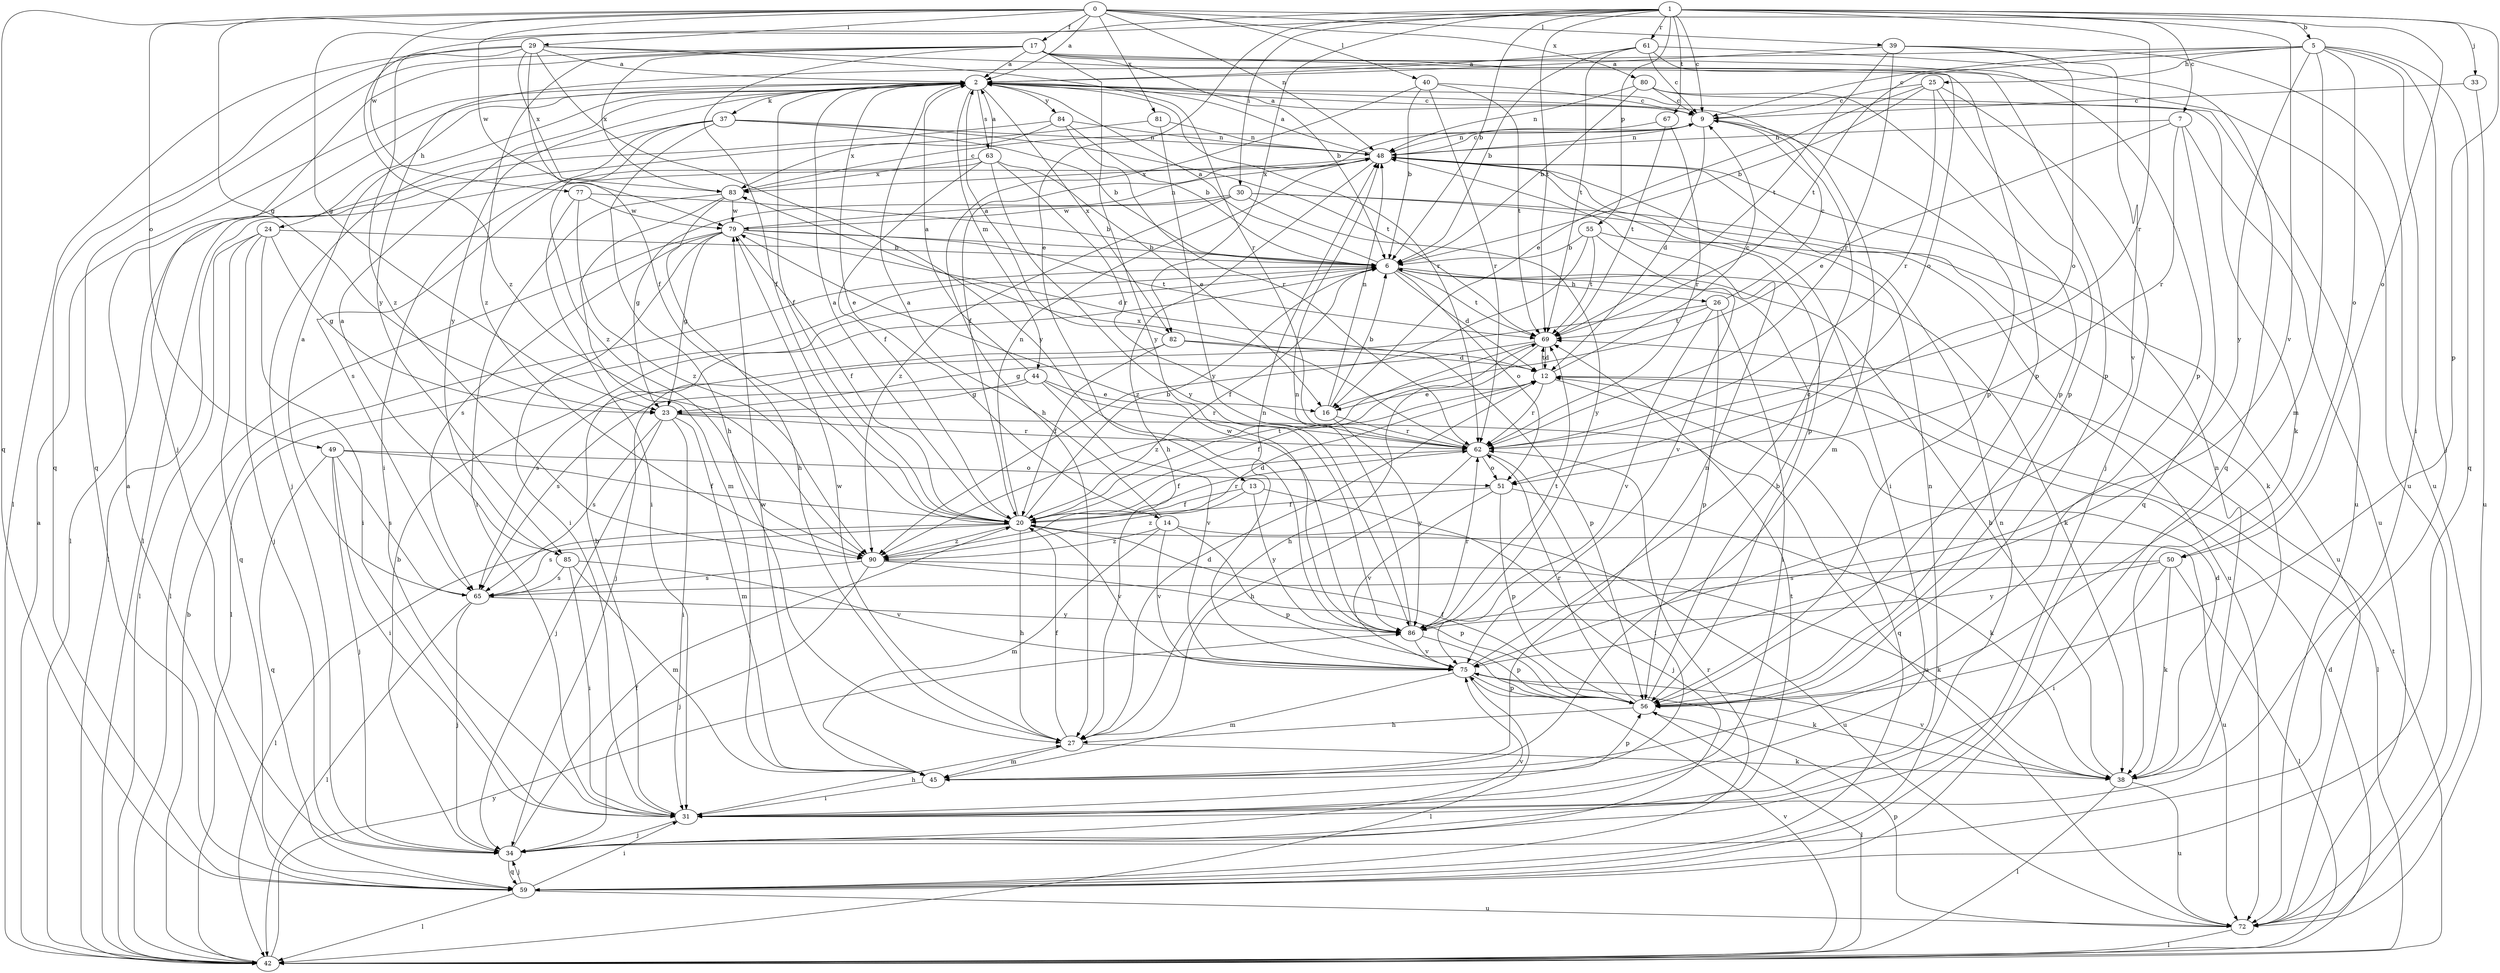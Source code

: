 strict digraph  {
0;
1;
2;
5;
6;
7;
9;
12;
13;
14;
16;
17;
20;
23;
24;
25;
26;
27;
29;
30;
31;
33;
34;
37;
38;
39;
40;
42;
44;
45;
48;
49;
50;
51;
55;
56;
59;
61;
62;
63;
65;
67;
69;
72;
75;
77;
79;
80;
81;
82;
83;
84;
85;
86;
90;
0 -> 2  [label=a];
0 -> 17  [label=f];
0 -> 23  [label=g];
0 -> 29  [label=i];
0 -> 39  [label=l];
0 -> 40  [label=l];
0 -> 48  [label=n];
0 -> 49  [label=o];
0 -> 50  [label=o];
0 -> 59  [label=q];
0 -> 77  [label=w];
0 -> 79  [label=w];
0 -> 80  [label=x];
0 -> 81  [label=x];
1 -> 5  [label=b];
1 -> 6  [label=b];
1 -> 7  [label=c];
1 -> 9  [label=c];
1 -> 13  [label=e];
1 -> 23  [label=g];
1 -> 30  [label=i];
1 -> 33  [label=j];
1 -> 55  [label=p];
1 -> 56  [label=p];
1 -> 61  [label=r];
1 -> 62  [label=r];
1 -> 67  [label=t];
1 -> 69  [label=t];
1 -> 75  [label=v];
1 -> 82  [label=x];
1 -> 90  [label=z];
2 -> 9  [label=c];
2 -> 14  [label=e];
2 -> 20  [label=f];
2 -> 24  [label=h];
2 -> 37  [label=k];
2 -> 38  [label=k];
2 -> 44  [label=m];
2 -> 56  [label=p];
2 -> 62  [label=r];
2 -> 63  [label=s];
2 -> 82  [label=x];
2 -> 84  [label=y];
2 -> 85  [label=y];
5 -> 9  [label=c];
5 -> 25  [label=h];
5 -> 31  [label=i];
5 -> 34  [label=j];
5 -> 45  [label=m];
5 -> 50  [label=o];
5 -> 59  [label=q];
5 -> 69  [label=t];
5 -> 85  [label=y];
5 -> 86  [label=y];
6 -> 2  [label=a];
6 -> 12  [label=d];
6 -> 20  [label=f];
6 -> 26  [label=h];
6 -> 38  [label=k];
6 -> 42  [label=l];
6 -> 51  [label=o];
6 -> 69  [label=t];
7 -> 16  [label=e];
7 -> 48  [label=n];
7 -> 59  [label=q];
7 -> 62  [label=r];
7 -> 72  [label=u];
9 -> 2  [label=a];
9 -> 12  [label=d];
9 -> 20  [label=f];
9 -> 45  [label=m];
9 -> 48  [label=n];
12 -> 9  [label=c];
12 -> 16  [label=e];
12 -> 20  [label=f];
12 -> 42  [label=l];
12 -> 59  [label=q];
12 -> 62  [label=r];
12 -> 69  [label=t];
13 -> 20  [label=f];
13 -> 34  [label=j];
13 -> 86  [label=y];
13 -> 90  [label=z];
14 -> 2  [label=a];
14 -> 45  [label=m];
14 -> 56  [label=p];
14 -> 72  [label=u];
14 -> 75  [label=v];
14 -> 90  [label=z];
16 -> 6  [label=b];
16 -> 48  [label=n];
16 -> 62  [label=r];
16 -> 86  [label=y];
17 -> 2  [label=a];
17 -> 6  [label=b];
17 -> 20  [label=f];
17 -> 34  [label=j];
17 -> 51  [label=o];
17 -> 56  [label=p];
17 -> 59  [label=q];
17 -> 72  [label=u];
17 -> 83  [label=x];
17 -> 86  [label=y];
17 -> 90  [label=z];
20 -> 2  [label=a];
20 -> 6  [label=b];
20 -> 27  [label=h];
20 -> 42  [label=l];
20 -> 48  [label=n];
20 -> 62  [label=r];
20 -> 65  [label=s];
20 -> 69  [label=t];
20 -> 72  [label=u];
20 -> 75  [label=v];
20 -> 90  [label=z];
23 -> 31  [label=i];
23 -> 34  [label=j];
23 -> 45  [label=m];
23 -> 62  [label=r];
23 -> 65  [label=s];
23 -> 72  [label=u];
24 -> 6  [label=b];
24 -> 23  [label=g];
24 -> 31  [label=i];
24 -> 34  [label=j];
24 -> 42  [label=l];
24 -> 59  [label=q];
25 -> 6  [label=b];
25 -> 9  [label=c];
25 -> 16  [label=e];
25 -> 34  [label=j];
25 -> 56  [label=p];
25 -> 62  [label=r];
26 -> 9  [label=c];
26 -> 31  [label=i];
26 -> 34  [label=j];
26 -> 56  [label=p];
26 -> 69  [label=t];
26 -> 75  [label=v];
27 -> 12  [label=d];
27 -> 20  [label=f];
27 -> 38  [label=k];
27 -> 45  [label=m];
27 -> 79  [label=w];
29 -> 2  [label=a];
29 -> 20  [label=f];
29 -> 42  [label=l];
29 -> 56  [label=p];
29 -> 59  [label=q];
29 -> 62  [label=r];
29 -> 83  [label=x];
29 -> 86  [label=y];
29 -> 90  [label=z];
30 -> 23  [label=g];
30 -> 38  [label=k];
30 -> 72  [label=u];
30 -> 79  [label=w];
30 -> 86  [label=y];
30 -> 90  [label=z];
31 -> 6  [label=b];
31 -> 27  [label=h];
31 -> 34  [label=j];
31 -> 48  [label=n];
33 -> 9  [label=c];
33 -> 72  [label=u];
34 -> 6  [label=b];
34 -> 20  [label=f];
34 -> 59  [label=q];
34 -> 69  [label=t];
34 -> 75  [label=v];
37 -> 6  [label=b];
37 -> 27  [label=h];
37 -> 31  [label=i];
37 -> 34  [label=j];
37 -> 48  [label=n];
37 -> 69  [label=t];
37 -> 90  [label=z];
38 -> 6  [label=b];
38 -> 12  [label=d];
38 -> 42  [label=l];
38 -> 48  [label=n];
38 -> 72  [label=u];
38 -> 75  [label=v];
39 -> 2  [label=a];
39 -> 51  [label=o];
39 -> 62  [label=r];
39 -> 69  [label=t];
39 -> 72  [label=u];
39 -> 75  [label=v];
40 -> 6  [label=b];
40 -> 9  [label=c];
40 -> 27  [label=h];
40 -> 62  [label=r];
40 -> 69  [label=t];
42 -> 2  [label=a];
42 -> 6  [label=b];
42 -> 12  [label=d];
42 -> 69  [label=t];
42 -> 75  [label=v];
42 -> 86  [label=y];
44 -> 2  [label=a];
44 -> 16  [label=e];
44 -> 23  [label=g];
44 -> 62  [label=r];
44 -> 65  [label=s];
44 -> 75  [label=v];
45 -> 31  [label=i];
45 -> 48  [label=n];
45 -> 56  [label=p];
45 -> 79  [label=w];
48 -> 2  [label=a];
48 -> 9  [label=c];
48 -> 27  [label=h];
48 -> 31  [label=i];
48 -> 56  [label=p];
48 -> 65  [label=s];
48 -> 83  [label=x];
49 -> 20  [label=f];
49 -> 31  [label=i];
49 -> 34  [label=j];
49 -> 51  [label=o];
49 -> 59  [label=q];
49 -> 65  [label=s];
50 -> 31  [label=i];
50 -> 38  [label=k];
50 -> 42  [label=l];
50 -> 65  [label=s];
50 -> 86  [label=y];
51 -> 20  [label=f];
51 -> 38  [label=k];
51 -> 56  [label=p];
51 -> 75  [label=v];
55 -> 6  [label=b];
55 -> 69  [label=t];
55 -> 72  [label=u];
55 -> 75  [label=v];
55 -> 90  [label=z];
56 -> 6  [label=b];
56 -> 20  [label=f];
56 -> 27  [label=h];
56 -> 42  [label=l];
56 -> 62  [label=r];
59 -> 2  [label=a];
59 -> 31  [label=i];
59 -> 34  [label=j];
59 -> 42  [label=l];
59 -> 48  [label=n];
59 -> 62  [label=r];
59 -> 72  [label=u];
61 -> 2  [label=a];
61 -> 6  [label=b];
61 -> 9  [label=c];
61 -> 56  [label=p];
61 -> 59  [label=q];
61 -> 69  [label=t];
62 -> 20  [label=f];
62 -> 27  [label=h];
62 -> 31  [label=i];
62 -> 51  [label=o];
62 -> 83  [label=x];
63 -> 2  [label=a];
63 -> 16  [label=e];
63 -> 20  [label=f];
63 -> 42  [label=l];
63 -> 62  [label=r];
63 -> 83  [label=x];
63 -> 86  [label=y];
65 -> 2  [label=a];
65 -> 34  [label=j];
65 -> 42  [label=l];
65 -> 86  [label=y];
67 -> 48  [label=n];
67 -> 62  [label=r];
67 -> 69  [label=t];
69 -> 12  [label=d];
69 -> 23  [label=g];
69 -> 27  [label=h];
69 -> 90  [label=z];
72 -> 42  [label=l];
72 -> 56  [label=p];
75 -> 9  [label=c];
75 -> 38  [label=k];
75 -> 42  [label=l];
75 -> 45  [label=m];
75 -> 48  [label=n];
75 -> 56  [label=p];
77 -> 6  [label=b];
77 -> 31  [label=i];
77 -> 79  [label=w];
77 -> 90  [label=z];
79 -> 6  [label=b];
79 -> 12  [label=d];
79 -> 20  [label=f];
79 -> 23  [label=g];
79 -> 31  [label=i];
79 -> 42  [label=l];
79 -> 48  [label=n];
79 -> 65  [label=s];
79 -> 69  [label=t];
80 -> 6  [label=b];
80 -> 9  [label=c];
80 -> 48  [label=n];
80 -> 56  [label=p];
80 -> 72  [label=u];
81 -> 42  [label=l];
81 -> 48  [label=n];
81 -> 86  [label=y];
82 -> 2  [label=a];
82 -> 12  [label=d];
82 -> 20  [label=f];
82 -> 56  [label=p];
82 -> 65  [label=s];
83 -> 9  [label=c];
83 -> 27  [label=h];
83 -> 31  [label=i];
83 -> 45  [label=m];
83 -> 79  [label=w];
84 -> 6  [label=b];
84 -> 42  [label=l];
84 -> 48  [label=n];
84 -> 62  [label=r];
84 -> 83  [label=x];
85 -> 2  [label=a];
85 -> 31  [label=i];
85 -> 45  [label=m];
85 -> 65  [label=s];
85 -> 75  [label=v];
86 -> 48  [label=n];
86 -> 56  [label=p];
86 -> 62  [label=r];
86 -> 69  [label=t];
86 -> 75  [label=v];
86 -> 79  [label=w];
90 -> 12  [label=d];
90 -> 34  [label=j];
90 -> 38  [label=k];
90 -> 56  [label=p];
90 -> 65  [label=s];
}
